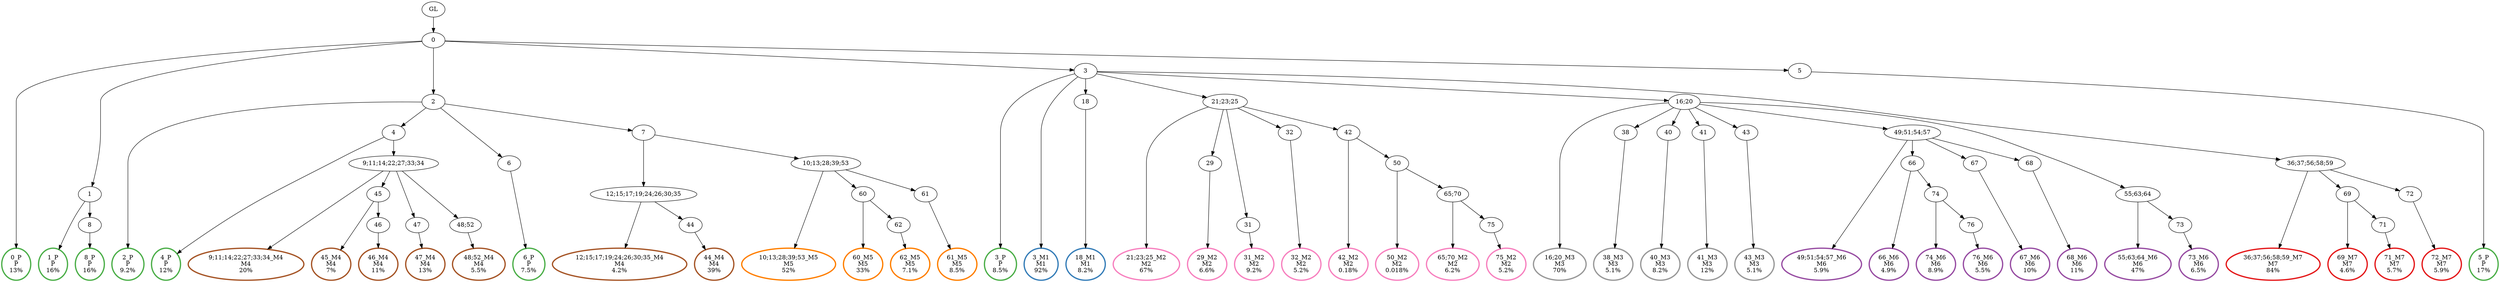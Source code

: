 digraph T {
	{
		rank=same
		90 [penwidth=3,colorscheme=set19,color=3,label="0_P\nP\n13%"]
		88 [penwidth=3,colorscheme=set19,color=3,label="1_P\nP\n16%"]
		86 [penwidth=3,colorscheme=set19,color=3,label="8_P\nP\n16%"]
		84 [penwidth=3,colorscheme=set19,color=3,label="2_P\nP\n9.2%"]
		82 [penwidth=3,colorscheme=set19,color=3,label="4_P\nP\n12%"]
		80 [penwidth=3,colorscheme=set19,color=3,label="6_P\nP\n7.5%"]
		78 [penwidth=3,colorscheme=set19,color=3,label="3_P\nP\n8.5%"]
		76 [penwidth=3,colorscheme=set19,color=3,label="5_P\nP\n17%"]
		75 [penwidth=3,colorscheme=set19,color=2,label="3_M1\nM1\n92%"]
		73 [penwidth=3,colorscheme=set19,color=2,label="18_M1\nM1\n8.2%"]
		71 [penwidth=3,colorscheme=set19,color=8,label="21;23;25_M2\nM2\n67%"]
		69 [penwidth=3,colorscheme=set19,color=8,label="29_M2\nM2\n6.6%"]
		67 [penwidth=3,colorscheme=set19,color=8,label="31_M2\nM2\n9.2%"]
		65 [penwidth=3,colorscheme=set19,color=8,label="32_M2\nM2\n5.2%"]
		63 [penwidth=3,colorscheme=set19,color=8,label="42_M2\nM2\n0.18%"]
		61 [penwidth=3,colorscheme=set19,color=8,label="50_M2\nM2\n0.018%"]
		59 [penwidth=3,colorscheme=set19,color=8,label="65;70_M2\nM2\n6.2%"]
		57 [penwidth=3,colorscheme=set19,color=8,label="75_M2\nM2\n5.2%"]
		55 [penwidth=3,colorscheme=set19,color=9,label="16;20_M3\nM3\n70%"]
		53 [penwidth=3,colorscheme=set19,color=9,label="38_M3\nM3\n5.1%"]
		51 [penwidth=3,colorscheme=set19,color=9,label="40_M3\nM3\n8.2%"]
		49 [penwidth=3,colorscheme=set19,color=9,label="41_M3\nM3\n12%"]
		47 [penwidth=3,colorscheme=set19,color=9,label="43_M3\nM3\n5.1%"]
		45 [penwidth=3,colorscheme=set19,color=7,label="9;11;14;22;27;33;34_M4\nM4\n20%"]
		43 [penwidth=3,colorscheme=set19,color=7,label="45_M4\nM4\n7%"]
		41 [penwidth=3,colorscheme=set19,color=7,label="46_M4\nM4\n11%"]
		39 [penwidth=3,colorscheme=set19,color=7,label="47_M4\nM4\n13%"]
		37 [penwidth=3,colorscheme=set19,color=7,label="48;52_M4\nM4\n5.5%"]
		34 [penwidth=3,colorscheme=set19,color=7,label="12;15;17;19;24;26;30;35_M4\nM4\n4.2%"]
		32 [penwidth=3,colorscheme=set19,color=7,label="44_M4\nM4\n39%"]
		30 [penwidth=3,colorscheme=set19,color=5,label="10;13;28;39;53_M5\nM5\n52%"]
		28 [penwidth=3,colorscheme=set19,color=5,label="60_M5\nM5\n33%"]
		26 [penwidth=3,colorscheme=set19,color=5,label="62_M5\nM5\n7.1%"]
		24 [penwidth=3,colorscheme=set19,color=5,label="61_M5\nM5\n8.5%"]
		22 [penwidth=3,colorscheme=set19,color=4,label="49;51;54;57_M6\nM6\n5.9%"]
		20 [penwidth=3,colorscheme=set19,color=4,label="66_M6\nM6\n4.9%"]
		18 [penwidth=3,colorscheme=set19,color=4,label="74_M6\nM6\n8.9%"]
		16 [penwidth=3,colorscheme=set19,color=4,label="76_M6\nM6\n5.5%"]
		14 [penwidth=3,colorscheme=set19,color=4,label="67_M6\nM6\n10%"]
		12 [penwidth=3,colorscheme=set19,color=4,label="68_M6\nM6\n11%"]
		10 [penwidth=3,colorscheme=set19,color=4,label="55;63;64_M6\nM6\n47%"]
		8 [penwidth=3,colorscheme=set19,color=4,label="73_M6\nM6\n6.5%"]
		6 [penwidth=3,colorscheme=set19,color=1,label="36;37;56;58;59_M7\nM7\n84%"]
		4 [penwidth=3,colorscheme=set19,color=1,label="69_M7\nM7\n4.6%"]
		2 [penwidth=3,colorscheme=set19,color=1,label="71_M7\nM7\n5.7%"]
		0 [penwidth=3,colorscheme=set19,color=1,label="72_M7\nM7\n5.9%"]
	}
	92 [label="GL"]
	91 [label="0"]
	89 [label="1"]
	87 [label="8"]
	85 [label="2"]
	83 [label="4"]
	81 [label="6"]
	79 [label="3"]
	77 [label="5"]
	74 [label="18"]
	72 [label="21;23;25"]
	70 [label="29"]
	68 [label="31"]
	66 [label="32"]
	64 [label="42"]
	62 [label="50"]
	60 [label="65;70"]
	58 [label="75"]
	56 [label="16;20"]
	54 [label="38"]
	52 [label="40"]
	50 [label="41"]
	48 [label="43"]
	46 [label="9;11;14;22;27;33;34"]
	44 [label="45"]
	42 [label="46"]
	40 [label="47"]
	38 [label="48;52"]
	36 [label="7"]
	35 [label="12;15;17;19;24;26;30;35"]
	33 [label="44"]
	31 [label="10;13;28;39;53"]
	29 [label="60"]
	27 [label="62"]
	25 [label="61"]
	23 [label="49;51;54;57"]
	21 [label="66"]
	19 [label="74"]
	17 [label="76"]
	15 [label="67"]
	13 [label="68"]
	11 [label="55;63;64"]
	9 [label="73"]
	7 [label="36;37;56;58;59"]
	5 [label="69"]
	3 [label="71"]
	1 [label="72"]
	92 -> 91
	91 -> 90
	91 -> 89
	91 -> 85
	91 -> 79
	91 -> 77
	89 -> 88
	89 -> 87
	87 -> 86
	85 -> 84
	85 -> 83
	85 -> 81
	85 -> 36
	83 -> 82
	83 -> 46
	81 -> 80
	79 -> 78
	79 -> 75
	79 -> 74
	79 -> 72
	79 -> 56
	79 -> 7
	77 -> 76
	74 -> 73
	72 -> 71
	72 -> 70
	72 -> 68
	72 -> 66
	72 -> 64
	70 -> 69
	68 -> 67
	66 -> 65
	64 -> 63
	64 -> 62
	62 -> 61
	62 -> 60
	60 -> 59
	60 -> 58
	58 -> 57
	56 -> 55
	56 -> 54
	56 -> 52
	56 -> 50
	56 -> 48
	56 -> 23
	56 -> 11
	54 -> 53
	52 -> 51
	50 -> 49
	48 -> 47
	46 -> 45
	46 -> 44
	46 -> 40
	46 -> 38
	44 -> 43
	44 -> 42
	42 -> 41
	40 -> 39
	38 -> 37
	36 -> 35
	36 -> 31
	35 -> 34
	35 -> 33
	33 -> 32
	31 -> 30
	31 -> 29
	31 -> 25
	29 -> 28
	29 -> 27
	27 -> 26
	25 -> 24
	23 -> 22
	23 -> 21
	23 -> 15
	23 -> 13
	21 -> 20
	21 -> 19
	19 -> 18
	19 -> 17
	17 -> 16
	15 -> 14
	13 -> 12
	11 -> 10
	11 -> 9
	9 -> 8
	7 -> 6
	7 -> 5
	7 -> 1
	5 -> 4
	5 -> 3
	3 -> 2
	1 -> 0
}
